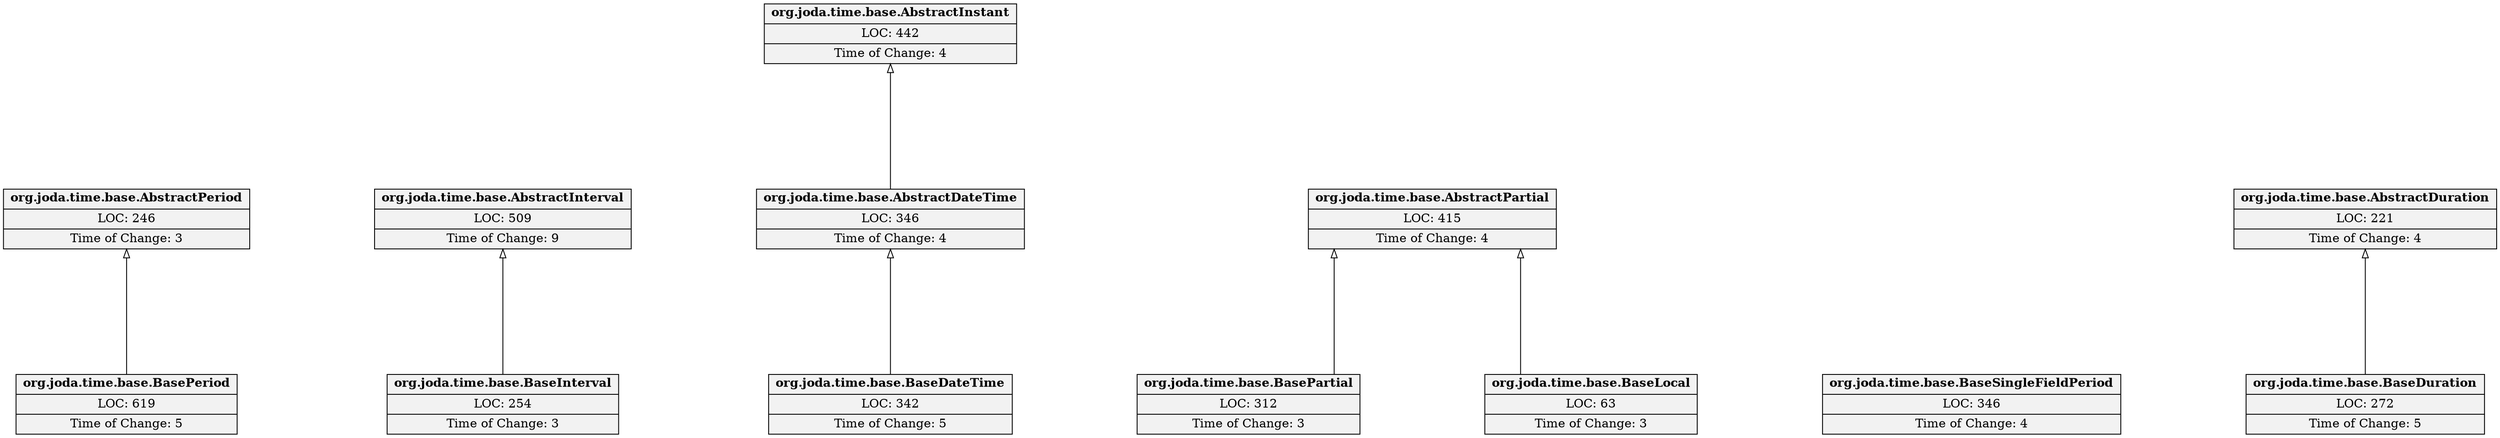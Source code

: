 digraph classDiagram{
graph [splines=ortho, rankdir=BT, overlap = false, nodesep=2.0, ranksep=2.0]

node [shape=record style=filled fillcolor=gray95]
"org.joda.time.base.BasePeriod"[label = <{<b>org.joda.time.base.BasePeriod</b>|LOC: 619<br/>|Time of Change: 5<br/>}>]
"org.joda.time.base.AbstractInterval"[label = <{<b>org.joda.time.base.AbstractInterval</b>|LOC: 509<br/>|Time of Change: 9<br/>}>]
"org.joda.time.base.AbstractInstant"[label = <{<b>org.joda.time.base.AbstractInstant</b>|LOC: 442<br/>|Time of Change: 4<br/>}>]
"org.joda.time.base.AbstractPartial"[label = <{<b>org.joda.time.base.AbstractPartial</b>|LOC: 415<br/>|Time of Change: 4<br/>}>]
"org.joda.time.base.AbstractDateTime"[label = <{<b>org.joda.time.base.AbstractDateTime</b>|LOC: 346<br/>|Time of Change: 4<br/>}>]
"org.joda.time.base.BaseSingleFieldPeriod"[label = <{<b>org.joda.time.base.BaseSingleFieldPeriod</b>|LOC: 346<br/>|Time of Change: 4<br/>}>]
"org.joda.time.base.BaseDateTime"[label = <{<b>org.joda.time.base.BaseDateTime</b>|LOC: 342<br/>|Time of Change: 5<br/>}>]
"org.joda.time.base.BasePartial"[label = <{<b>org.joda.time.base.BasePartial</b>|LOC: 312<br/>|Time of Change: 3<br/>}>]
"org.joda.time.base.BaseDuration"[label = <{<b>org.joda.time.base.BaseDuration</b>|LOC: 272<br/>|Time of Change: 5<br/>}>]
"org.joda.time.base.BaseInterval"[label = <{<b>org.joda.time.base.BaseInterval</b>|LOC: 254<br/>|Time of Change: 3<br/>}>]
"org.joda.time.base.AbstractPeriod"[label = <{<b>org.joda.time.base.AbstractPeriod</b>|LOC: 246<br/>|Time of Change: 3<br/>}>]
"org.joda.time.base.AbstractDuration"[label = <{<b>org.joda.time.base.AbstractDuration</b>|LOC: 221<br/>|Time of Change: 4<br/>}>]
"org.joda.time.base.BaseLocal"[label = <{<b>org.joda.time.base.BaseLocal</b>|LOC: 63<br/>|Time of Change: 3<br/>}>]
"org.joda.time.base.AbstractDateTime" -> "org.joda.time.base.AbstractInstant"[arrowhead = onormal];
"org.joda.time.base.BaseLocal" -> "org.joda.time.base.AbstractPartial"[arrowhead = onormal];
"org.joda.time.base.BaseInterval" -> "org.joda.time.base.AbstractInterval"[arrowhead = onormal];
"org.joda.time.base.BaseDuration" -> "org.joda.time.base.AbstractDuration"[arrowhead = onormal];
"org.joda.time.base.BasePartial" -> "org.joda.time.base.AbstractPartial"[arrowhead = onormal];
"org.joda.time.base.BaseDateTime" -> "org.joda.time.base.AbstractDateTime"[arrowhead = onormal];
"org.joda.time.base.BasePeriod" -> "org.joda.time.base.AbstractPeriod"[arrowhead = onormal];
}